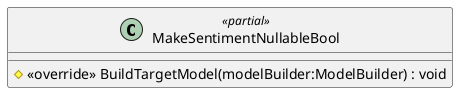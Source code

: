 @startuml
class MakeSentimentNullableBool <<partial>> {
    # <<override>> BuildTargetModel(modelBuilder:ModelBuilder) : void
}
@enduml
